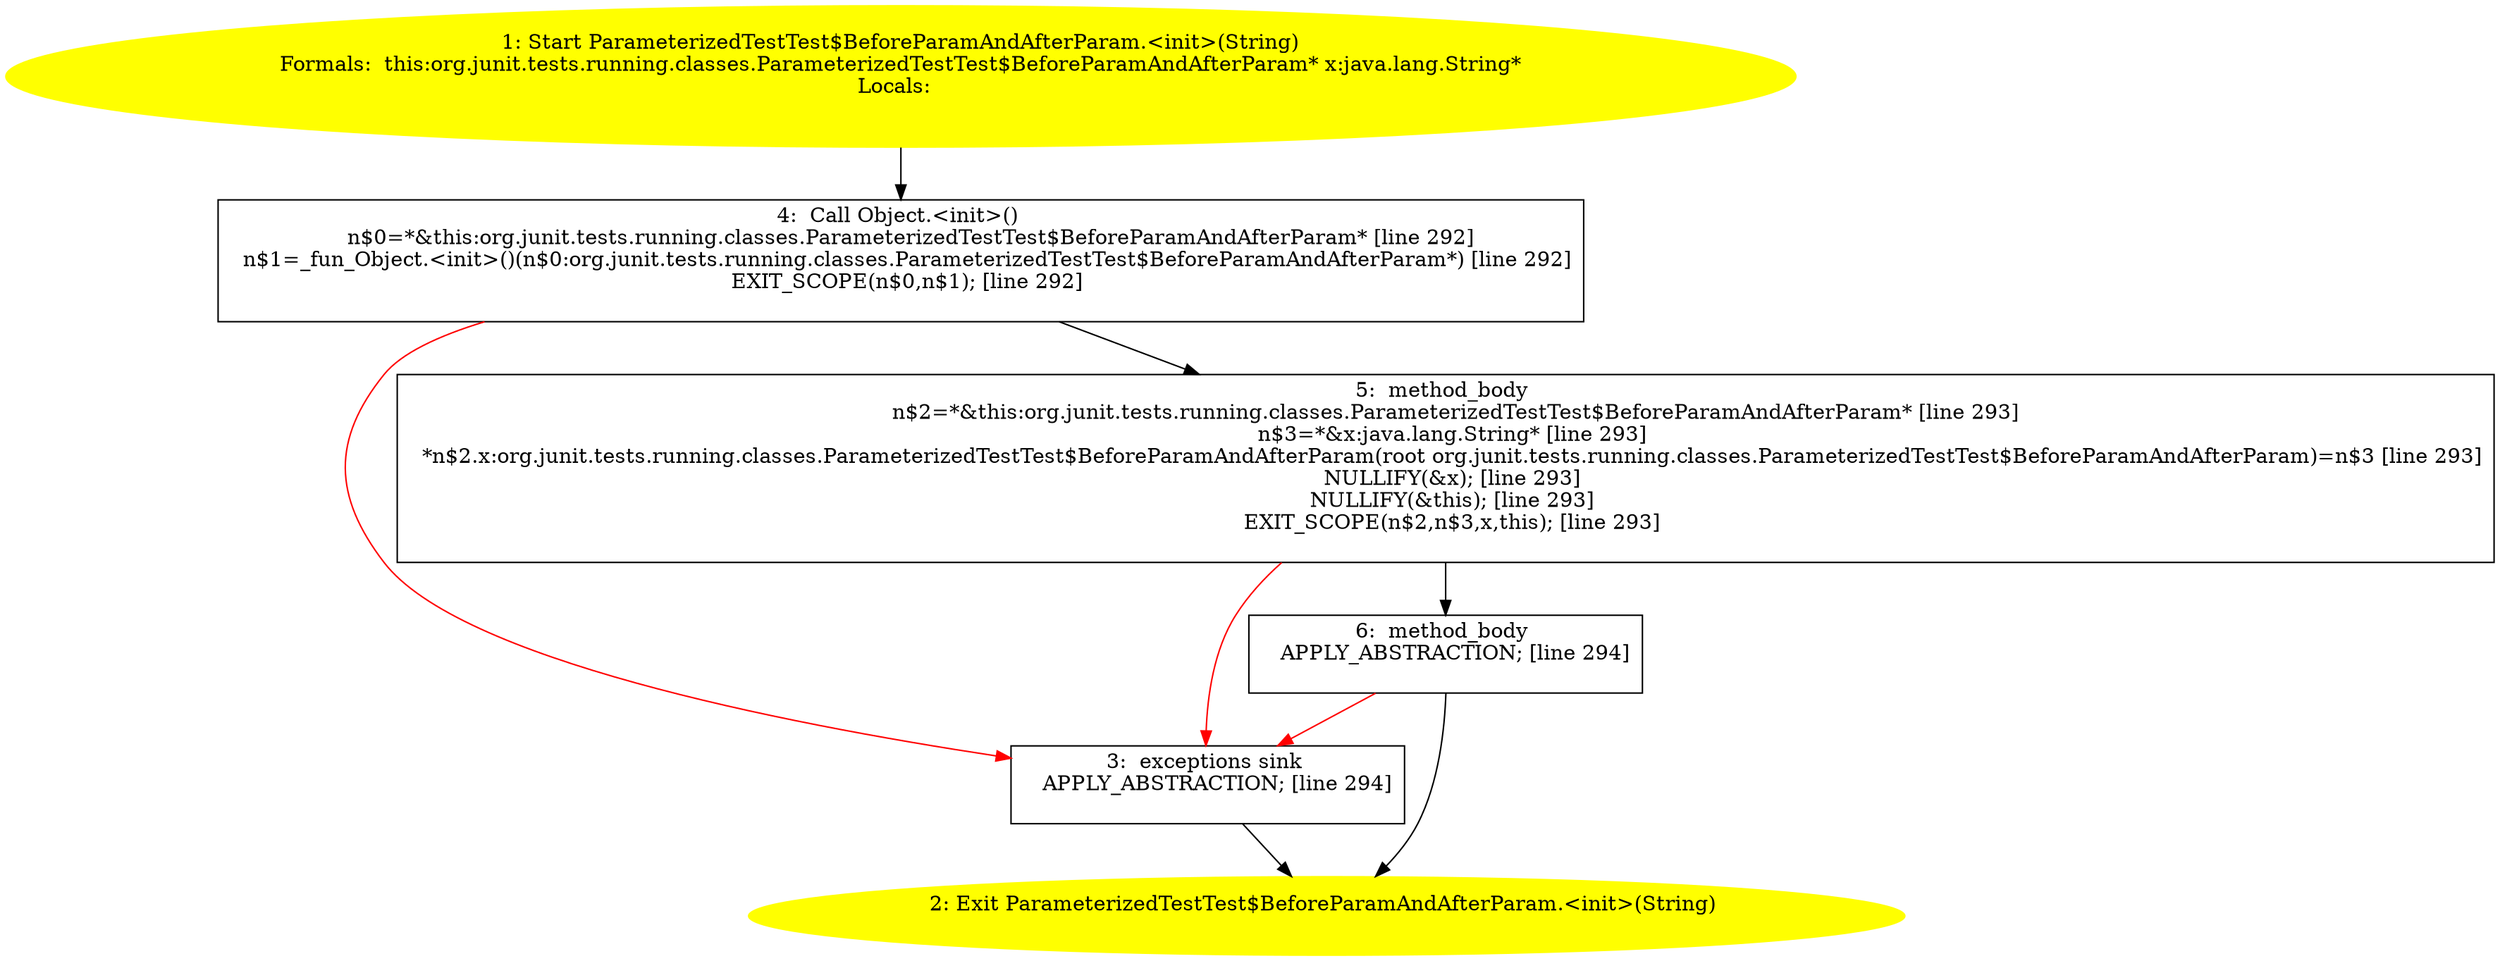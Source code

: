 /* @generated */
digraph cfg {
"org.junit.tests.running.classes.ParameterizedTestTest$BeforeParamAndAfterParam.<init>(java.lang.Stri.84e6f6fa4de4645ad5c61e65e9676764_1" [label="1: Start ParameterizedTestTest$BeforeParamAndAfterParam.<init>(String)\nFormals:  this:org.junit.tests.running.classes.ParameterizedTestTest$BeforeParamAndAfterParam* x:java.lang.String*\nLocals:  \n  " color=yellow style=filled]
	

	 "org.junit.tests.running.classes.ParameterizedTestTest$BeforeParamAndAfterParam.<init>(java.lang.Stri.84e6f6fa4de4645ad5c61e65e9676764_1" -> "org.junit.tests.running.classes.ParameterizedTestTest$BeforeParamAndAfterParam.<init>(java.lang.Stri.84e6f6fa4de4645ad5c61e65e9676764_4" ;
"org.junit.tests.running.classes.ParameterizedTestTest$BeforeParamAndAfterParam.<init>(java.lang.Stri.84e6f6fa4de4645ad5c61e65e9676764_2" [label="2: Exit ParameterizedTestTest$BeforeParamAndAfterParam.<init>(String) \n  " color=yellow style=filled]
	

"org.junit.tests.running.classes.ParameterizedTestTest$BeforeParamAndAfterParam.<init>(java.lang.Stri.84e6f6fa4de4645ad5c61e65e9676764_3" [label="3:  exceptions sink \n   APPLY_ABSTRACTION; [line 294]\n " shape="box"]
	

	 "org.junit.tests.running.classes.ParameterizedTestTest$BeforeParamAndAfterParam.<init>(java.lang.Stri.84e6f6fa4de4645ad5c61e65e9676764_3" -> "org.junit.tests.running.classes.ParameterizedTestTest$BeforeParamAndAfterParam.<init>(java.lang.Stri.84e6f6fa4de4645ad5c61e65e9676764_2" ;
"org.junit.tests.running.classes.ParameterizedTestTest$BeforeParamAndAfterParam.<init>(java.lang.Stri.84e6f6fa4de4645ad5c61e65e9676764_4" [label="4:  Call Object.<init>() \n   n$0=*&this:org.junit.tests.running.classes.ParameterizedTestTest$BeforeParamAndAfterParam* [line 292]\n  n$1=_fun_Object.<init>()(n$0:org.junit.tests.running.classes.ParameterizedTestTest$BeforeParamAndAfterParam*) [line 292]\n  EXIT_SCOPE(n$0,n$1); [line 292]\n " shape="box"]
	

	 "org.junit.tests.running.classes.ParameterizedTestTest$BeforeParamAndAfterParam.<init>(java.lang.Stri.84e6f6fa4de4645ad5c61e65e9676764_4" -> "org.junit.tests.running.classes.ParameterizedTestTest$BeforeParamAndAfterParam.<init>(java.lang.Stri.84e6f6fa4de4645ad5c61e65e9676764_5" ;
	 "org.junit.tests.running.classes.ParameterizedTestTest$BeforeParamAndAfterParam.<init>(java.lang.Stri.84e6f6fa4de4645ad5c61e65e9676764_4" -> "org.junit.tests.running.classes.ParameterizedTestTest$BeforeParamAndAfterParam.<init>(java.lang.Stri.84e6f6fa4de4645ad5c61e65e9676764_3" [color="red" ];
"org.junit.tests.running.classes.ParameterizedTestTest$BeforeParamAndAfterParam.<init>(java.lang.Stri.84e6f6fa4de4645ad5c61e65e9676764_5" [label="5:  method_body \n   n$2=*&this:org.junit.tests.running.classes.ParameterizedTestTest$BeforeParamAndAfterParam* [line 293]\n  n$3=*&x:java.lang.String* [line 293]\n  *n$2.x:org.junit.tests.running.classes.ParameterizedTestTest$BeforeParamAndAfterParam(root org.junit.tests.running.classes.ParameterizedTestTest$BeforeParamAndAfterParam)=n$3 [line 293]\n  NULLIFY(&x); [line 293]\n  NULLIFY(&this); [line 293]\n  EXIT_SCOPE(n$2,n$3,x,this); [line 293]\n " shape="box"]
	

	 "org.junit.tests.running.classes.ParameterizedTestTest$BeforeParamAndAfterParam.<init>(java.lang.Stri.84e6f6fa4de4645ad5c61e65e9676764_5" -> "org.junit.tests.running.classes.ParameterizedTestTest$BeforeParamAndAfterParam.<init>(java.lang.Stri.84e6f6fa4de4645ad5c61e65e9676764_6" ;
	 "org.junit.tests.running.classes.ParameterizedTestTest$BeforeParamAndAfterParam.<init>(java.lang.Stri.84e6f6fa4de4645ad5c61e65e9676764_5" -> "org.junit.tests.running.classes.ParameterizedTestTest$BeforeParamAndAfterParam.<init>(java.lang.Stri.84e6f6fa4de4645ad5c61e65e9676764_3" [color="red" ];
"org.junit.tests.running.classes.ParameterizedTestTest$BeforeParamAndAfterParam.<init>(java.lang.Stri.84e6f6fa4de4645ad5c61e65e9676764_6" [label="6:  method_body \n   APPLY_ABSTRACTION; [line 294]\n " shape="box"]
	

	 "org.junit.tests.running.classes.ParameterizedTestTest$BeforeParamAndAfterParam.<init>(java.lang.Stri.84e6f6fa4de4645ad5c61e65e9676764_6" -> "org.junit.tests.running.classes.ParameterizedTestTest$BeforeParamAndAfterParam.<init>(java.lang.Stri.84e6f6fa4de4645ad5c61e65e9676764_2" ;
	 "org.junit.tests.running.classes.ParameterizedTestTest$BeforeParamAndAfterParam.<init>(java.lang.Stri.84e6f6fa4de4645ad5c61e65e9676764_6" -> "org.junit.tests.running.classes.ParameterizedTestTest$BeforeParamAndAfterParam.<init>(java.lang.Stri.84e6f6fa4de4645ad5c61e65e9676764_3" [color="red" ];
}
